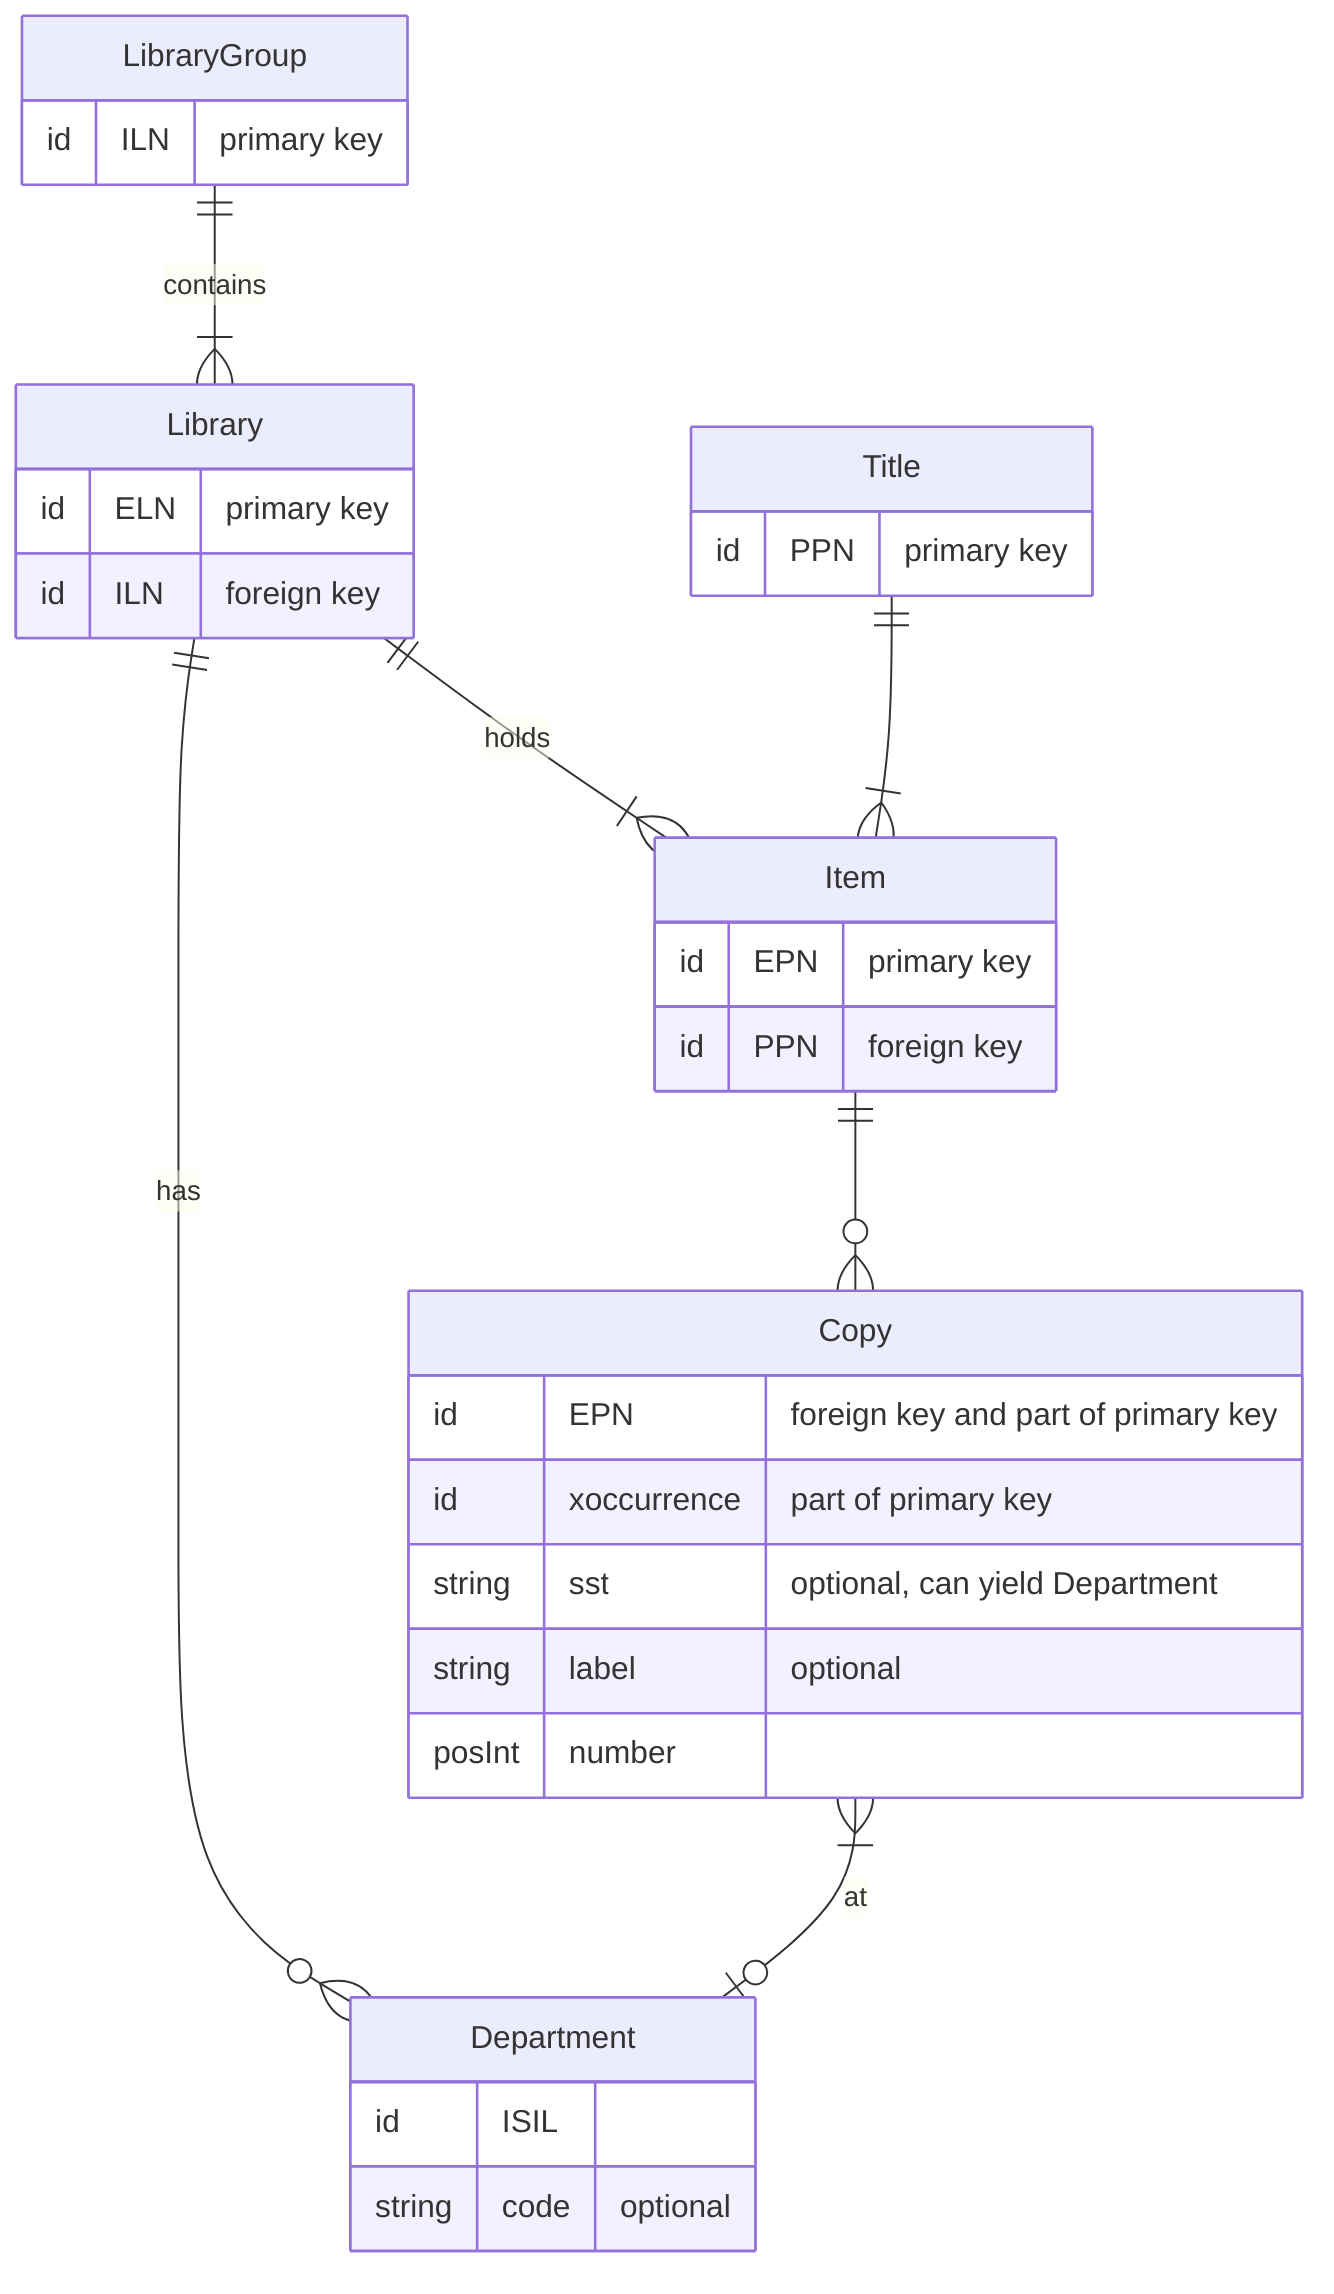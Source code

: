 erDiagram
    LibraryGroup {
        id ILN "primary key"
    }    
    Library {
        id ELN "primary key"
        id ILN "foreign key"
    }
    LibraryGroup ||--|{ Library : contains
    Title {
        id PPN "primary key"
    }
    Title ||--|{ Item : ""
    Item {
        id EPN "primary key"
        id PPN "foreign key"
    }
    Library ||--|{ Item : holds
    Item ||--o{ Copy : ""
    Copy {
        id EPN "foreign key and part of primary key"
        id xoccurrence "part of primary key"
        string sst "optional, can yield Department"
        string label "optional"
        posInt number
    }
    Library ||--o{ Department : "has"
    Department {
        id ISIL
        string code "optional"
    }
    Copy }|--o| Department : "at"